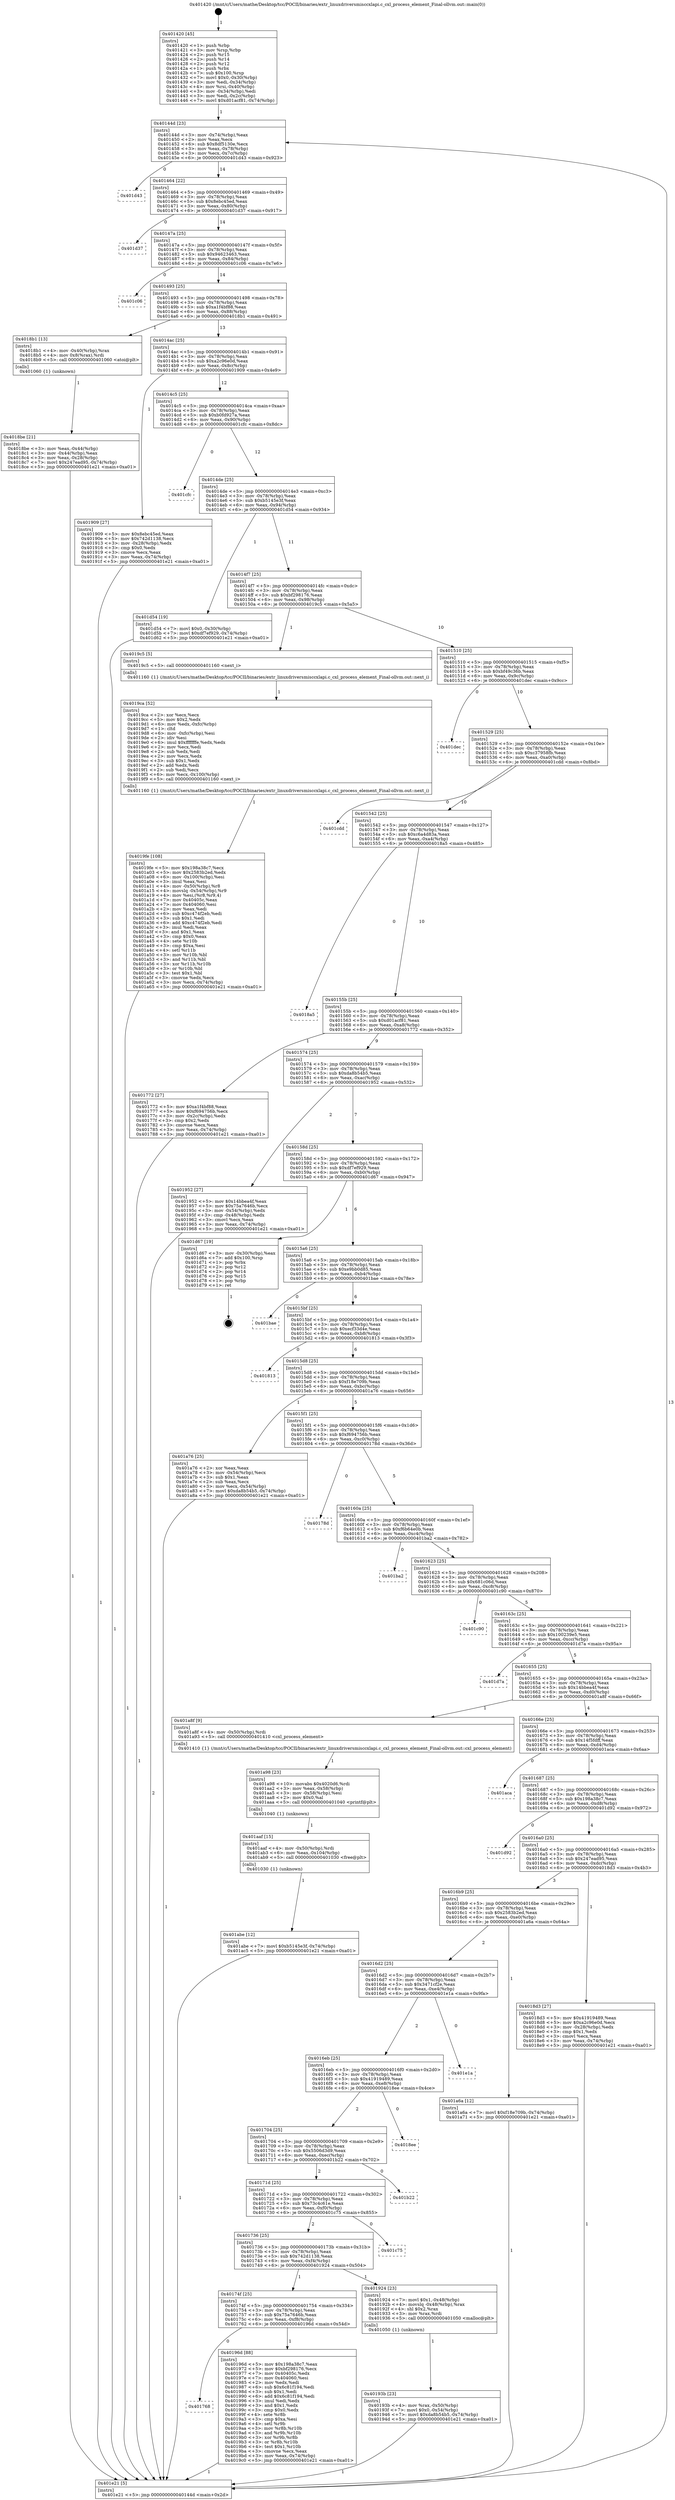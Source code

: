 digraph "0x401420" {
  label = "0x401420 (/mnt/c/Users/mathe/Desktop/tcc/POCII/binaries/extr_linuxdriversmisccxlapi.c_cxl_process_element_Final-ollvm.out::main(0))"
  labelloc = "t"
  node[shape=record]

  Entry [label="",width=0.3,height=0.3,shape=circle,fillcolor=black,style=filled]
  "0x40144d" [label="{
     0x40144d [23]\l
     | [instrs]\l
     &nbsp;&nbsp;0x40144d \<+3\>: mov -0x74(%rbp),%eax\l
     &nbsp;&nbsp;0x401450 \<+2\>: mov %eax,%ecx\l
     &nbsp;&nbsp;0x401452 \<+6\>: sub $0x8df5130e,%ecx\l
     &nbsp;&nbsp;0x401458 \<+3\>: mov %eax,-0x78(%rbp)\l
     &nbsp;&nbsp;0x40145b \<+3\>: mov %ecx,-0x7c(%rbp)\l
     &nbsp;&nbsp;0x40145e \<+6\>: je 0000000000401d43 \<main+0x923\>\l
  }"]
  "0x401d43" [label="{
     0x401d43\l
  }", style=dashed]
  "0x401464" [label="{
     0x401464 [22]\l
     | [instrs]\l
     &nbsp;&nbsp;0x401464 \<+5\>: jmp 0000000000401469 \<main+0x49\>\l
     &nbsp;&nbsp;0x401469 \<+3\>: mov -0x78(%rbp),%eax\l
     &nbsp;&nbsp;0x40146c \<+5\>: sub $0x8ebc45ed,%eax\l
     &nbsp;&nbsp;0x401471 \<+3\>: mov %eax,-0x80(%rbp)\l
     &nbsp;&nbsp;0x401474 \<+6\>: je 0000000000401d37 \<main+0x917\>\l
  }"]
  Exit [label="",width=0.3,height=0.3,shape=circle,fillcolor=black,style=filled,peripheries=2]
  "0x401d37" [label="{
     0x401d37\l
  }", style=dashed]
  "0x40147a" [label="{
     0x40147a [25]\l
     | [instrs]\l
     &nbsp;&nbsp;0x40147a \<+5\>: jmp 000000000040147f \<main+0x5f\>\l
     &nbsp;&nbsp;0x40147f \<+3\>: mov -0x78(%rbp),%eax\l
     &nbsp;&nbsp;0x401482 \<+5\>: sub $0x94623463,%eax\l
     &nbsp;&nbsp;0x401487 \<+6\>: mov %eax,-0x84(%rbp)\l
     &nbsp;&nbsp;0x40148d \<+6\>: je 0000000000401c06 \<main+0x7e6\>\l
  }"]
  "0x401abe" [label="{
     0x401abe [12]\l
     | [instrs]\l
     &nbsp;&nbsp;0x401abe \<+7\>: movl $0xb5145e3f,-0x74(%rbp)\l
     &nbsp;&nbsp;0x401ac5 \<+5\>: jmp 0000000000401e21 \<main+0xa01\>\l
  }"]
  "0x401c06" [label="{
     0x401c06\l
  }", style=dashed]
  "0x401493" [label="{
     0x401493 [25]\l
     | [instrs]\l
     &nbsp;&nbsp;0x401493 \<+5\>: jmp 0000000000401498 \<main+0x78\>\l
     &nbsp;&nbsp;0x401498 \<+3\>: mov -0x78(%rbp),%eax\l
     &nbsp;&nbsp;0x40149b \<+5\>: sub $0xa1f4bf88,%eax\l
     &nbsp;&nbsp;0x4014a0 \<+6\>: mov %eax,-0x88(%rbp)\l
     &nbsp;&nbsp;0x4014a6 \<+6\>: je 00000000004018b1 \<main+0x491\>\l
  }"]
  "0x401aaf" [label="{
     0x401aaf [15]\l
     | [instrs]\l
     &nbsp;&nbsp;0x401aaf \<+4\>: mov -0x50(%rbp),%rdi\l
     &nbsp;&nbsp;0x401ab3 \<+6\>: mov %eax,-0x104(%rbp)\l
     &nbsp;&nbsp;0x401ab9 \<+5\>: call 0000000000401030 \<free@plt\>\l
     | [calls]\l
     &nbsp;&nbsp;0x401030 \{1\} (unknown)\l
  }"]
  "0x4018b1" [label="{
     0x4018b1 [13]\l
     | [instrs]\l
     &nbsp;&nbsp;0x4018b1 \<+4\>: mov -0x40(%rbp),%rax\l
     &nbsp;&nbsp;0x4018b5 \<+4\>: mov 0x8(%rax),%rdi\l
     &nbsp;&nbsp;0x4018b9 \<+5\>: call 0000000000401060 \<atoi@plt\>\l
     | [calls]\l
     &nbsp;&nbsp;0x401060 \{1\} (unknown)\l
  }"]
  "0x4014ac" [label="{
     0x4014ac [25]\l
     | [instrs]\l
     &nbsp;&nbsp;0x4014ac \<+5\>: jmp 00000000004014b1 \<main+0x91\>\l
     &nbsp;&nbsp;0x4014b1 \<+3\>: mov -0x78(%rbp),%eax\l
     &nbsp;&nbsp;0x4014b4 \<+5\>: sub $0xa2c96e0d,%eax\l
     &nbsp;&nbsp;0x4014b9 \<+6\>: mov %eax,-0x8c(%rbp)\l
     &nbsp;&nbsp;0x4014bf \<+6\>: je 0000000000401909 \<main+0x4e9\>\l
  }"]
  "0x401a98" [label="{
     0x401a98 [23]\l
     | [instrs]\l
     &nbsp;&nbsp;0x401a98 \<+10\>: movabs $0x4020d6,%rdi\l
     &nbsp;&nbsp;0x401aa2 \<+3\>: mov %eax,-0x58(%rbp)\l
     &nbsp;&nbsp;0x401aa5 \<+3\>: mov -0x58(%rbp),%esi\l
     &nbsp;&nbsp;0x401aa8 \<+2\>: mov $0x0,%al\l
     &nbsp;&nbsp;0x401aaa \<+5\>: call 0000000000401040 \<printf@plt\>\l
     | [calls]\l
     &nbsp;&nbsp;0x401040 \{1\} (unknown)\l
  }"]
  "0x401909" [label="{
     0x401909 [27]\l
     | [instrs]\l
     &nbsp;&nbsp;0x401909 \<+5\>: mov $0x8ebc45ed,%eax\l
     &nbsp;&nbsp;0x40190e \<+5\>: mov $0x742d1138,%ecx\l
     &nbsp;&nbsp;0x401913 \<+3\>: mov -0x28(%rbp),%edx\l
     &nbsp;&nbsp;0x401916 \<+3\>: cmp $0x0,%edx\l
     &nbsp;&nbsp;0x401919 \<+3\>: cmove %ecx,%eax\l
     &nbsp;&nbsp;0x40191c \<+3\>: mov %eax,-0x74(%rbp)\l
     &nbsp;&nbsp;0x40191f \<+5\>: jmp 0000000000401e21 \<main+0xa01\>\l
  }"]
  "0x4014c5" [label="{
     0x4014c5 [25]\l
     | [instrs]\l
     &nbsp;&nbsp;0x4014c5 \<+5\>: jmp 00000000004014ca \<main+0xaa\>\l
     &nbsp;&nbsp;0x4014ca \<+3\>: mov -0x78(%rbp),%eax\l
     &nbsp;&nbsp;0x4014cd \<+5\>: sub $0xb0fd927a,%eax\l
     &nbsp;&nbsp;0x4014d2 \<+6\>: mov %eax,-0x90(%rbp)\l
     &nbsp;&nbsp;0x4014d8 \<+6\>: je 0000000000401cfc \<main+0x8dc\>\l
  }"]
  "0x4019fe" [label="{
     0x4019fe [108]\l
     | [instrs]\l
     &nbsp;&nbsp;0x4019fe \<+5\>: mov $0x198a38c7,%ecx\l
     &nbsp;&nbsp;0x401a03 \<+5\>: mov $0x2583b2ed,%edx\l
     &nbsp;&nbsp;0x401a08 \<+6\>: mov -0x100(%rbp),%esi\l
     &nbsp;&nbsp;0x401a0e \<+3\>: imul %eax,%esi\l
     &nbsp;&nbsp;0x401a11 \<+4\>: mov -0x50(%rbp),%r8\l
     &nbsp;&nbsp;0x401a15 \<+4\>: movslq -0x54(%rbp),%r9\l
     &nbsp;&nbsp;0x401a19 \<+4\>: mov %esi,(%r8,%r9,4)\l
     &nbsp;&nbsp;0x401a1d \<+7\>: mov 0x40405c,%eax\l
     &nbsp;&nbsp;0x401a24 \<+7\>: mov 0x404060,%esi\l
     &nbsp;&nbsp;0x401a2b \<+2\>: mov %eax,%edi\l
     &nbsp;&nbsp;0x401a2d \<+6\>: sub $0xc474f2eb,%edi\l
     &nbsp;&nbsp;0x401a33 \<+3\>: sub $0x1,%edi\l
     &nbsp;&nbsp;0x401a36 \<+6\>: add $0xc474f2eb,%edi\l
     &nbsp;&nbsp;0x401a3c \<+3\>: imul %edi,%eax\l
     &nbsp;&nbsp;0x401a3f \<+3\>: and $0x1,%eax\l
     &nbsp;&nbsp;0x401a42 \<+3\>: cmp $0x0,%eax\l
     &nbsp;&nbsp;0x401a45 \<+4\>: sete %r10b\l
     &nbsp;&nbsp;0x401a49 \<+3\>: cmp $0xa,%esi\l
     &nbsp;&nbsp;0x401a4c \<+4\>: setl %r11b\l
     &nbsp;&nbsp;0x401a50 \<+3\>: mov %r10b,%bl\l
     &nbsp;&nbsp;0x401a53 \<+3\>: and %r11b,%bl\l
     &nbsp;&nbsp;0x401a56 \<+3\>: xor %r11b,%r10b\l
     &nbsp;&nbsp;0x401a59 \<+3\>: or %r10b,%bl\l
     &nbsp;&nbsp;0x401a5c \<+3\>: test $0x1,%bl\l
     &nbsp;&nbsp;0x401a5f \<+3\>: cmovne %edx,%ecx\l
     &nbsp;&nbsp;0x401a62 \<+3\>: mov %ecx,-0x74(%rbp)\l
     &nbsp;&nbsp;0x401a65 \<+5\>: jmp 0000000000401e21 \<main+0xa01\>\l
  }"]
  "0x401cfc" [label="{
     0x401cfc\l
  }", style=dashed]
  "0x4014de" [label="{
     0x4014de [25]\l
     | [instrs]\l
     &nbsp;&nbsp;0x4014de \<+5\>: jmp 00000000004014e3 \<main+0xc3\>\l
     &nbsp;&nbsp;0x4014e3 \<+3\>: mov -0x78(%rbp),%eax\l
     &nbsp;&nbsp;0x4014e6 \<+5\>: sub $0xb5145e3f,%eax\l
     &nbsp;&nbsp;0x4014eb \<+6\>: mov %eax,-0x94(%rbp)\l
     &nbsp;&nbsp;0x4014f1 \<+6\>: je 0000000000401d54 \<main+0x934\>\l
  }"]
  "0x4019ca" [label="{
     0x4019ca [52]\l
     | [instrs]\l
     &nbsp;&nbsp;0x4019ca \<+2\>: xor %ecx,%ecx\l
     &nbsp;&nbsp;0x4019cc \<+5\>: mov $0x2,%edx\l
     &nbsp;&nbsp;0x4019d1 \<+6\>: mov %edx,-0xfc(%rbp)\l
     &nbsp;&nbsp;0x4019d7 \<+1\>: cltd\l
     &nbsp;&nbsp;0x4019d8 \<+6\>: mov -0xfc(%rbp),%esi\l
     &nbsp;&nbsp;0x4019de \<+2\>: idiv %esi\l
     &nbsp;&nbsp;0x4019e0 \<+6\>: imul $0xfffffffe,%edx,%edx\l
     &nbsp;&nbsp;0x4019e6 \<+2\>: mov %ecx,%edi\l
     &nbsp;&nbsp;0x4019e8 \<+2\>: sub %edx,%edi\l
     &nbsp;&nbsp;0x4019ea \<+2\>: mov %ecx,%edx\l
     &nbsp;&nbsp;0x4019ec \<+3\>: sub $0x1,%edx\l
     &nbsp;&nbsp;0x4019ef \<+2\>: add %edx,%edi\l
     &nbsp;&nbsp;0x4019f1 \<+2\>: sub %edi,%ecx\l
     &nbsp;&nbsp;0x4019f3 \<+6\>: mov %ecx,-0x100(%rbp)\l
     &nbsp;&nbsp;0x4019f9 \<+5\>: call 0000000000401160 \<next_i\>\l
     | [calls]\l
     &nbsp;&nbsp;0x401160 \{1\} (/mnt/c/Users/mathe/Desktop/tcc/POCII/binaries/extr_linuxdriversmisccxlapi.c_cxl_process_element_Final-ollvm.out::next_i)\l
  }"]
  "0x401d54" [label="{
     0x401d54 [19]\l
     | [instrs]\l
     &nbsp;&nbsp;0x401d54 \<+7\>: movl $0x0,-0x30(%rbp)\l
     &nbsp;&nbsp;0x401d5b \<+7\>: movl $0xdf7ef929,-0x74(%rbp)\l
     &nbsp;&nbsp;0x401d62 \<+5\>: jmp 0000000000401e21 \<main+0xa01\>\l
  }"]
  "0x4014f7" [label="{
     0x4014f7 [25]\l
     | [instrs]\l
     &nbsp;&nbsp;0x4014f7 \<+5\>: jmp 00000000004014fc \<main+0xdc\>\l
     &nbsp;&nbsp;0x4014fc \<+3\>: mov -0x78(%rbp),%eax\l
     &nbsp;&nbsp;0x4014ff \<+5\>: sub $0xbf298176,%eax\l
     &nbsp;&nbsp;0x401504 \<+6\>: mov %eax,-0x98(%rbp)\l
     &nbsp;&nbsp;0x40150a \<+6\>: je 00000000004019c5 \<main+0x5a5\>\l
  }"]
  "0x401768" [label="{
     0x401768\l
  }", style=dashed]
  "0x4019c5" [label="{
     0x4019c5 [5]\l
     | [instrs]\l
     &nbsp;&nbsp;0x4019c5 \<+5\>: call 0000000000401160 \<next_i\>\l
     | [calls]\l
     &nbsp;&nbsp;0x401160 \{1\} (/mnt/c/Users/mathe/Desktop/tcc/POCII/binaries/extr_linuxdriversmisccxlapi.c_cxl_process_element_Final-ollvm.out::next_i)\l
  }"]
  "0x401510" [label="{
     0x401510 [25]\l
     | [instrs]\l
     &nbsp;&nbsp;0x401510 \<+5\>: jmp 0000000000401515 \<main+0xf5\>\l
     &nbsp;&nbsp;0x401515 \<+3\>: mov -0x78(%rbp),%eax\l
     &nbsp;&nbsp;0x401518 \<+5\>: sub $0xbf49c36b,%eax\l
     &nbsp;&nbsp;0x40151d \<+6\>: mov %eax,-0x9c(%rbp)\l
     &nbsp;&nbsp;0x401523 \<+6\>: je 0000000000401dec \<main+0x9cc\>\l
  }"]
  "0x40196d" [label="{
     0x40196d [88]\l
     | [instrs]\l
     &nbsp;&nbsp;0x40196d \<+5\>: mov $0x198a38c7,%eax\l
     &nbsp;&nbsp;0x401972 \<+5\>: mov $0xbf298176,%ecx\l
     &nbsp;&nbsp;0x401977 \<+7\>: mov 0x40405c,%edx\l
     &nbsp;&nbsp;0x40197e \<+7\>: mov 0x404060,%esi\l
     &nbsp;&nbsp;0x401985 \<+2\>: mov %edx,%edi\l
     &nbsp;&nbsp;0x401987 \<+6\>: sub $0x6c81f194,%edi\l
     &nbsp;&nbsp;0x40198d \<+3\>: sub $0x1,%edi\l
     &nbsp;&nbsp;0x401990 \<+6\>: add $0x6c81f194,%edi\l
     &nbsp;&nbsp;0x401996 \<+3\>: imul %edi,%edx\l
     &nbsp;&nbsp;0x401999 \<+3\>: and $0x1,%edx\l
     &nbsp;&nbsp;0x40199c \<+3\>: cmp $0x0,%edx\l
     &nbsp;&nbsp;0x40199f \<+4\>: sete %r8b\l
     &nbsp;&nbsp;0x4019a3 \<+3\>: cmp $0xa,%esi\l
     &nbsp;&nbsp;0x4019a6 \<+4\>: setl %r9b\l
     &nbsp;&nbsp;0x4019aa \<+3\>: mov %r8b,%r10b\l
     &nbsp;&nbsp;0x4019ad \<+3\>: and %r9b,%r10b\l
     &nbsp;&nbsp;0x4019b0 \<+3\>: xor %r9b,%r8b\l
     &nbsp;&nbsp;0x4019b3 \<+3\>: or %r8b,%r10b\l
     &nbsp;&nbsp;0x4019b6 \<+4\>: test $0x1,%r10b\l
     &nbsp;&nbsp;0x4019ba \<+3\>: cmovne %ecx,%eax\l
     &nbsp;&nbsp;0x4019bd \<+3\>: mov %eax,-0x74(%rbp)\l
     &nbsp;&nbsp;0x4019c0 \<+5\>: jmp 0000000000401e21 \<main+0xa01\>\l
  }"]
  "0x401dec" [label="{
     0x401dec\l
  }", style=dashed]
  "0x401529" [label="{
     0x401529 [25]\l
     | [instrs]\l
     &nbsp;&nbsp;0x401529 \<+5\>: jmp 000000000040152e \<main+0x10e\>\l
     &nbsp;&nbsp;0x40152e \<+3\>: mov -0x78(%rbp),%eax\l
     &nbsp;&nbsp;0x401531 \<+5\>: sub $0xc37958fb,%eax\l
     &nbsp;&nbsp;0x401536 \<+6\>: mov %eax,-0xa0(%rbp)\l
     &nbsp;&nbsp;0x40153c \<+6\>: je 0000000000401cdd \<main+0x8bd\>\l
  }"]
  "0x40193b" [label="{
     0x40193b [23]\l
     | [instrs]\l
     &nbsp;&nbsp;0x40193b \<+4\>: mov %rax,-0x50(%rbp)\l
     &nbsp;&nbsp;0x40193f \<+7\>: movl $0x0,-0x54(%rbp)\l
     &nbsp;&nbsp;0x401946 \<+7\>: movl $0xda8b54b5,-0x74(%rbp)\l
     &nbsp;&nbsp;0x40194d \<+5\>: jmp 0000000000401e21 \<main+0xa01\>\l
  }"]
  "0x401cdd" [label="{
     0x401cdd\l
  }", style=dashed]
  "0x401542" [label="{
     0x401542 [25]\l
     | [instrs]\l
     &nbsp;&nbsp;0x401542 \<+5\>: jmp 0000000000401547 \<main+0x127\>\l
     &nbsp;&nbsp;0x401547 \<+3\>: mov -0x78(%rbp),%eax\l
     &nbsp;&nbsp;0x40154a \<+5\>: sub $0xc6a4d83a,%eax\l
     &nbsp;&nbsp;0x40154f \<+6\>: mov %eax,-0xa4(%rbp)\l
     &nbsp;&nbsp;0x401555 \<+6\>: je 00000000004018a5 \<main+0x485\>\l
  }"]
  "0x40174f" [label="{
     0x40174f [25]\l
     | [instrs]\l
     &nbsp;&nbsp;0x40174f \<+5\>: jmp 0000000000401754 \<main+0x334\>\l
     &nbsp;&nbsp;0x401754 \<+3\>: mov -0x78(%rbp),%eax\l
     &nbsp;&nbsp;0x401757 \<+5\>: sub $0x75a7646b,%eax\l
     &nbsp;&nbsp;0x40175c \<+6\>: mov %eax,-0xf8(%rbp)\l
     &nbsp;&nbsp;0x401762 \<+6\>: je 000000000040196d \<main+0x54d\>\l
  }"]
  "0x4018a5" [label="{
     0x4018a5\l
  }", style=dashed]
  "0x40155b" [label="{
     0x40155b [25]\l
     | [instrs]\l
     &nbsp;&nbsp;0x40155b \<+5\>: jmp 0000000000401560 \<main+0x140\>\l
     &nbsp;&nbsp;0x401560 \<+3\>: mov -0x78(%rbp),%eax\l
     &nbsp;&nbsp;0x401563 \<+5\>: sub $0xd01acf81,%eax\l
     &nbsp;&nbsp;0x401568 \<+6\>: mov %eax,-0xa8(%rbp)\l
     &nbsp;&nbsp;0x40156e \<+6\>: je 0000000000401772 \<main+0x352\>\l
  }"]
  "0x401924" [label="{
     0x401924 [23]\l
     | [instrs]\l
     &nbsp;&nbsp;0x401924 \<+7\>: movl $0x1,-0x48(%rbp)\l
     &nbsp;&nbsp;0x40192b \<+4\>: movslq -0x48(%rbp),%rax\l
     &nbsp;&nbsp;0x40192f \<+4\>: shl $0x2,%rax\l
     &nbsp;&nbsp;0x401933 \<+3\>: mov %rax,%rdi\l
     &nbsp;&nbsp;0x401936 \<+5\>: call 0000000000401050 \<malloc@plt\>\l
     | [calls]\l
     &nbsp;&nbsp;0x401050 \{1\} (unknown)\l
  }"]
  "0x401772" [label="{
     0x401772 [27]\l
     | [instrs]\l
     &nbsp;&nbsp;0x401772 \<+5\>: mov $0xa1f4bf88,%eax\l
     &nbsp;&nbsp;0x401777 \<+5\>: mov $0xf694756b,%ecx\l
     &nbsp;&nbsp;0x40177c \<+3\>: mov -0x2c(%rbp),%edx\l
     &nbsp;&nbsp;0x40177f \<+3\>: cmp $0x2,%edx\l
     &nbsp;&nbsp;0x401782 \<+3\>: cmovne %ecx,%eax\l
     &nbsp;&nbsp;0x401785 \<+3\>: mov %eax,-0x74(%rbp)\l
     &nbsp;&nbsp;0x401788 \<+5\>: jmp 0000000000401e21 \<main+0xa01\>\l
  }"]
  "0x401574" [label="{
     0x401574 [25]\l
     | [instrs]\l
     &nbsp;&nbsp;0x401574 \<+5\>: jmp 0000000000401579 \<main+0x159\>\l
     &nbsp;&nbsp;0x401579 \<+3\>: mov -0x78(%rbp),%eax\l
     &nbsp;&nbsp;0x40157c \<+5\>: sub $0xda8b54b5,%eax\l
     &nbsp;&nbsp;0x401581 \<+6\>: mov %eax,-0xac(%rbp)\l
     &nbsp;&nbsp;0x401587 \<+6\>: je 0000000000401952 \<main+0x532\>\l
  }"]
  "0x401e21" [label="{
     0x401e21 [5]\l
     | [instrs]\l
     &nbsp;&nbsp;0x401e21 \<+5\>: jmp 000000000040144d \<main+0x2d\>\l
  }"]
  "0x401420" [label="{
     0x401420 [45]\l
     | [instrs]\l
     &nbsp;&nbsp;0x401420 \<+1\>: push %rbp\l
     &nbsp;&nbsp;0x401421 \<+3\>: mov %rsp,%rbp\l
     &nbsp;&nbsp;0x401424 \<+2\>: push %r15\l
     &nbsp;&nbsp;0x401426 \<+2\>: push %r14\l
     &nbsp;&nbsp;0x401428 \<+2\>: push %r12\l
     &nbsp;&nbsp;0x40142a \<+1\>: push %rbx\l
     &nbsp;&nbsp;0x40142b \<+7\>: sub $0x100,%rsp\l
     &nbsp;&nbsp;0x401432 \<+7\>: movl $0x0,-0x30(%rbp)\l
     &nbsp;&nbsp;0x401439 \<+3\>: mov %edi,-0x34(%rbp)\l
     &nbsp;&nbsp;0x40143c \<+4\>: mov %rsi,-0x40(%rbp)\l
     &nbsp;&nbsp;0x401440 \<+3\>: mov -0x34(%rbp),%edi\l
     &nbsp;&nbsp;0x401443 \<+3\>: mov %edi,-0x2c(%rbp)\l
     &nbsp;&nbsp;0x401446 \<+7\>: movl $0xd01acf81,-0x74(%rbp)\l
  }"]
  "0x4018be" [label="{
     0x4018be [21]\l
     | [instrs]\l
     &nbsp;&nbsp;0x4018be \<+3\>: mov %eax,-0x44(%rbp)\l
     &nbsp;&nbsp;0x4018c1 \<+3\>: mov -0x44(%rbp),%eax\l
     &nbsp;&nbsp;0x4018c4 \<+3\>: mov %eax,-0x28(%rbp)\l
     &nbsp;&nbsp;0x4018c7 \<+7\>: movl $0x247ead95,-0x74(%rbp)\l
     &nbsp;&nbsp;0x4018ce \<+5\>: jmp 0000000000401e21 \<main+0xa01\>\l
  }"]
  "0x401736" [label="{
     0x401736 [25]\l
     | [instrs]\l
     &nbsp;&nbsp;0x401736 \<+5\>: jmp 000000000040173b \<main+0x31b\>\l
     &nbsp;&nbsp;0x40173b \<+3\>: mov -0x78(%rbp),%eax\l
     &nbsp;&nbsp;0x40173e \<+5\>: sub $0x742d1138,%eax\l
     &nbsp;&nbsp;0x401743 \<+6\>: mov %eax,-0xf4(%rbp)\l
     &nbsp;&nbsp;0x401749 \<+6\>: je 0000000000401924 \<main+0x504\>\l
  }"]
  "0x401952" [label="{
     0x401952 [27]\l
     | [instrs]\l
     &nbsp;&nbsp;0x401952 \<+5\>: mov $0x14bbea4f,%eax\l
     &nbsp;&nbsp;0x401957 \<+5\>: mov $0x75a7646b,%ecx\l
     &nbsp;&nbsp;0x40195c \<+3\>: mov -0x54(%rbp),%edx\l
     &nbsp;&nbsp;0x40195f \<+3\>: cmp -0x48(%rbp),%edx\l
     &nbsp;&nbsp;0x401962 \<+3\>: cmovl %ecx,%eax\l
     &nbsp;&nbsp;0x401965 \<+3\>: mov %eax,-0x74(%rbp)\l
     &nbsp;&nbsp;0x401968 \<+5\>: jmp 0000000000401e21 \<main+0xa01\>\l
  }"]
  "0x40158d" [label="{
     0x40158d [25]\l
     | [instrs]\l
     &nbsp;&nbsp;0x40158d \<+5\>: jmp 0000000000401592 \<main+0x172\>\l
     &nbsp;&nbsp;0x401592 \<+3\>: mov -0x78(%rbp),%eax\l
     &nbsp;&nbsp;0x401595 \<+5\>: sub $0xdf7ef929,%eax\l
     &nbsp;&nbsp;0x40159a \<+6\>: mov %eax,-0xb0(%rbp)\l
     &nbsp;&nbsp;0x4015a0 \<+6\>: je 0000000000401d67 \<main+0x947\>\l
  }"]
  "0x401c75" [label="{
     0x401c75\l
  }", style=dashed]
  "0x401d67" [label="{
     0x401d67 [19]\l
     | [instrs]\l
     &nbsp;&nbsp;0x401d67 \<+3\>: mov -0x30(%rbp),%eax\l
     &nbsp;&nbsp;0x401d6a \<+7\>: add $0x100,%rsp\l
     &nbsp;&nbsp;0x401d71 \<+1\>: pop %rbx\l
     &nbsp;&nbsp;0x401d72 \<+2\>: pop %r12\l
     &nbsp;&nbsp;0x401d74 \<+2\>: pop %r14\l
     &nbsp;&nbsp;0x401d76 \<+2\>: pop %r15\l
     &nbsp;&nbsp;0x401d78 \<+1\>: pop %rbp\l
     &nbsp;&nbsp;0x401d79 \<+1\>: ret\l
  }"]
  "0x4015a6" [label="{
     0x4015a6 [25]\l
     | [instrs]\l
     &nbsp;&nbsp;0x4015a6 \<+5\>: jmp 00000000004015ab \<main+0x18b\>\l
     &nbsp;&nbsp;0x4015ab \<+3\>: mov -0x78(%rbp),%eax\l
     &nbsp;&nbsp;0x4015ae \<+5\>: sub $0xe9bb0d85,%eax\l
     &nbsp;&nbsp;0x4015b3 \<+6\>: mov %eax,-0xb4(%rbp)\l
     &nbsp;&nbsp;0x4015b9 \<+6\>: je 0000000000401bae \<main+0x78e\>\l
  }"]
  "0x40171d" [label="{
     0x40171d [25]\l
     | [instrs]\l
     &nbsp;&nbsp;0x40171d \<+5\>: jmp 0000000000401722 \<main+0x302\>\l
     &nbsp;&nbsp;0x401722 \<+3\>: mov -0x78(%rbp),%eax\l
     &nbsp;&nbsp;0x401725 \<+5\>: sub $0x73c4c61e,%eax\l
     &nbsp;&nbsp;0x40172a \<+6\>: mov %eax,-0xf0(%rbp)\l
     &nbsp;&nbsp;0x401730 \<+6\>: je 0000000000401c75 \<main+0x855\>\l
  }"]
  "0x401bae" [label="{
     0x401bae\l
  }", style=dashed]
  "0x4015bf" [label="{
     0x4015bf [25]\l
     | [instrs]\l
     &nbsp;&nbsp;0x4015bf \<+5\>: jmp 00000000004015c4 \<main+0x1a4\>\l
     &nbsp;&nbsp;0x4015c4 \<+3\>: mov -0x78(%rbp),%eax\l
     &nbsp;&nbsp;0x4015c7 \<+5\>: sub $0xecf33d4e,%eax\l
     &nbsp;&nbsp;0x4015cc \<+6\>: mov %eax,-0xb8(%rbp)\l
     &nbsp;&nbsp;0x4015d2 \<+6\>: je 0000000000401813 \<main+0x3f3\>\l
  }"]
  "0x401b22" [label="{
     0x401b22\l
  }", style=dashed]
  "0x401813" [label="{
     0x401813\l
  }", style=dashed]
  "0x4015d8" [label="{
     0x4015d8 [25]\l
     | [instrs]\l
     &nbsp;&nbsp;0x4015d8 \<+5\>: jmp 00000000004015dd \<main+0x1bd\>\l
     &nbsp;&nbsp;0x4015dd \<+3\>: mov -0x78(%rbp),%eax\l
     &nbsp;&nbsp;0x4015e0 \<+5\>: sub $0xf18e709b,%eax\l
     &nbsp;&nbsp;0x4015e5 \<+6\>: mov %eax,-0xbc(%rbp)\l
     &nbsp;&nbsp;0x4015eb \<+6\>: je 0000000000401a76 \<main+0x656\>\l
  }"]
  "0x401704" [label="{
     0x401704 [25]\l
     | [instrs]\l
     &nbsp;&nbsp;0x401704 \<+5\>: jmp 0000000000401709 \<main+0x2e9\>\l
     &nbsp;&nbsp;0x401709 \<+3\>: mov -0x78(%rbp),%eax\l
     &nbsp;&nbsp;0x40170c \<+5\>: sub $0x5506d3d9,%eax\l
     &nbsp;&nbsp;0x401711 \<+6\>: mov %eax,-0xec(%rbp)\l
     &nbsp;&nbsp;0x401717 \<+6\>: je 0000000000401b22 \<main+0x702\>\l
  }"]
  "0x401a76" [label="{
     0x401a76 [25]\l
     | [instrs]\l
     &nbsp;&nbsp;0x401a76 \<+2\>: xor %eax,%eax\l
     &nbsp;&nbsp;0x401a78 \<+3\>: mov -0x54(%rbp),%ecx\l
     &nbsp;&nbsp;0x401a7b \<+3\>: sub $0x1,%eax\l
     &nbsp;&nbsp;0x401a7e \<+2\>: sub %eax,%ecx\l
     &nbsp;&nbsp;0x401a80 \<+3\>: mov %ecx,-0x54(%rbp)\l
     &nbsp;&nbsp;0x401a83 \<+7\>: movl $0xda8b54b5,-0x74(%rbp)\l
     &nbsp;&nbsp;0x401a8a \<+5\>: jmp 0000000000401e21 \<main+0xa01\>\l
  }"]
  "0x4015f1" [label="{
     0x4015f1 [25]\l
     | [instrs]\l
     &nbsp;&nbsp;0x4015f1 \<+5\>: jmp 00000000004015f6 \<main+0x1d6\>\l
     &nbsp;&nbsp;0x4015f6 \<+3\>: mov -0x78(%rbp),%eax\l
     &nbsp;&nbsp;0x4015f9 \<+5\>: sub $0xf694756b,%eax\l
     &nbsp;&nbsp;0x4015fe \<+6\>: mov %eax,-0xc0(%rbp)\l
     &nbsp;&nbsp;0x401604 \<+6\>: je 000000000040178d \<main+0x36d\>\l
  }"]
  "0x4018ee" [label="{
     0x4018ee\l
  }", style=dashed]
  "0x40178d" [label="{
     0x40178d\l
  }", style=dashed]
  "0x40160a" [label="{
     0x40160a [25]\l
     | [instrs]\l
     &nbsp;&nbsp;0x40160a \<+5\>: jmp 000000000040160f \<main+0x1ef\>\l
     &nbsp;&nbsp;0x40160f \<+3\>: mov -0x78(%rbp),%eax\l
     &nbsp;&nbsp;0x401612 \<+5\>: sub $0xf6b64e0b,%eax\l
     &nbsp;&nbsp;0x401617 \<+6\>: mov %eax,-0xc4(%rbp)\l
     &nbsp;&nbsp;0x40161d \<+6\>: je 0000000000401ba2 \<main+0x782\>\l
  }"]
  "0x4016eb" [label="{
     0x4016eb [25]\l
     | [instrs]\l
     &nbsp;&nbsp;0x4016eb \<+5\>: jmp 00000000004016f0 \<main+0x2d0\>\l
     &nbsp;&nbsp;0x4016f0 \<+3\>: mov -0x78(%rbp),%eax\l
     &nbsp;&nbsp;0x4016f3 \<+5\>: sub $0x41919489,%eax\l
     &nbsp;&nbsp;0x4016f8 \<+6\>: mov %eax,-0xe8(%rbp)\l
     &nbsp;&nbsp;0x4016fe \<+6\>: je 00000000004018ee \<main+0x4ce\>\l
  }"]
  "0x401ba2" [label="{
     0x401ba2\l
  }", style=dashed]
  "0x401623" [label="{
     0x401623 [25]\l
     | [instrs]\l
     &nbsp;&nbsp;0x401623 \<+5\>: jmp 0000000000401628 \<main+0x208\>\l
     &nbsp;&nbsp;0x401628 \<+3\>: mov -0x78(%rbp),%eax\l
     &nbsp;&nbsp;0x40162b \<+5\>: sub $0x681c06d,%eax\l
     &nbsp;&nbsp;0x401630 \<+6\>: mov %eax,-0xc8(%rbp)\l
     &nbsp;&nbsp;0x401636 \<+6\>: je 0000000000401c90 \<main+0x870\>\l
  }"]
  "0x401e1a" [label="{
     0x401e1a\l
  }", style=dashed]
  "0x401c90" [label="{
     0x401c90\l
  }", style=dashed]
  "0x40163c" [label="{
     0x40163c [25]\l
     | [instrs]\l
     &nbsp;&nbsp;0x40163c \<+5\>: jmp 0000000000401641 \<main+0x221\>\l
     &nbsp;&nbsp;0x401641 \<+3\>: mov -0x78(%rbp),%eax\l
     &nbsp;&nbsp;0x401644 \<+5\>: sub $0x100239e5,%eax\l
     &nbsp;&nbsp;0x401649 \<+6\>: mov %eax,-0xcc(%rbp)\l
     &nbsp;&nbsp;0x40164f \<+6\>: je 0000000000401d7a \<main+0x95a\>\l
  }"]
  "0x4016d2" [label="{
     0x4016d2 [25]\l
     | [instrs]\l
     &nbsp;&nbsp;0x4016d2 \<+5\>: jmp 00000000004016d7 \<main+0x2b7\>\l
     &nbsp;&nbsp;0x4016d7 \<+3\>: mov -0x78(%rbp),%eax\l
     &nbsp;&nbsp;0x4016da \<+5\>: sub $0x3471cf2e,%eax\l
     &nbsp;&nbsp;0x4016df \<+6\>: mov %eax,-0xe4(%rbp)\l
     &nbsp;&nbsp;0x4016e5 \<+6\>: je 0000000000401e1a \<main+0x9fa\>\l
  }"]
  "0x401d7a" [label="{
     0x401d7a\l
  }", style=dashed]
  "0x401655" [label="{
     0x401655 [25]\l
     | [instrs]\l
     &nbsp;&nbsp;0x401655 \<+5\>: jmp 000000000040165a \<main+0x23a\>\l
     &nbsp;&nbsp;0x40165a \<+3\>: mov -0x78(%rbp),%eax\l
     &nbsp;&nbsp;0x40165d \<+5\>: sub $0x14bbea4f,%eax\l
     &nbsp;&nbsp;0x401662 \<+6\>: mov %eax,-0xd0(%rbp)\l
     &nbsp;&nbsp;0x401668 \<+6\>: je 0000000000401a8f \<main+0x66f\>\l
  }"]
  "0x401a6a" [label="{
     0x401a6a [12]\l
     | [instrs]\l
     &nbsp;&nbsp;0x401a6a \<+7\>: movl $0xf18e709b,-0x74(%rbp)\l
     &nbsp;&nbsp;0x401a71 \<+5\>: jmp 0000000000401e21 \<main+0xa01\>\l
  }"]
  "0x401a8f" [label="{
     0x401a8f [9]\l
     | [instrs]\l
     &nbsp;&nbsp;0x401a8f \<+4\>: mov -0x50(%rbp),%rdi\l
     &nbsp;&nbsp;0x401a93 \<+5\>: call 0000000000401410 \<cxl_process_element\>\l
     | [calls]\l
     &nbsp;&nbsp;0x401410 \{1\} (/mnt/c/Users/mathe/Desktop/tcc/POCII/binaries/extr_linuxdriversmisccxlapi.c_cxl_process_element_Final-ollvm.out::cxl_process_element)\l
  }"]
  "0x40166e" [label="{
     0x40166e [25]\l
     | [instrs]\l
     &nbsp;&nbsp;0x40166e \<+5\>: jmp 0000000000401673 \<main+0x253\>\l
     &nbsp;&nbsp;0x401673 \<+3\>: mov -0x78(%rbp),%eax\l
     &nbsp;&nbsp;0x401676 \<+5\>: sub $0x14f5fdff,%eax\l
     &nbsp;&nbsp;0x40167b \<+6\>: mov %eax,-0xd4(%rbp)\l
     &nbsp;&nbsp;0x401681 \<+6\>: je 0000000000401aca \<main+0x6aa\>\l
  }"]
  "0x4016b9" [label="{
     0x4016b9 [25]\l
     | [instrs]\l
     &nbsp;&nbsp;0x4016b9 \<+5\>: jmp 00000000004016be \<main+0x29e\>\l
     &nbsp;&nbsp;0x4016be \<+3\>: mov -0x78(%rbp),%eax\l
     &nbsp;&nbsp;0x4016c1 \<+5\>: sub $0x2583b2ed,%eax\l
     &nbsp;&nbsp;0x4016c6 \<+6\>: mov %eax,-0xe0(%rbp)\l
     &nbsp;&nbsp;0x4016cc \<+6\>: je 0000000000401a6a \<main+0x64a\>\l
  }"]
  "0x401aca" [label="{
     0x401aca\l
  }", style=dashed]
  "0x401687" [label="{
     0x401687 [25]\l
     | [instrs]\l
     &nbsp;&nbsp;0x401687 \<+5\>: jmp 000000000040168c \<main+0x26c\>\l
     &nbsp;&nbsp;0x40168c \<+3\>: mov -0x78(%rbp),%eax\l
     &nbsp;&nbsp;0x40168f \<+5\>: sub $0x198a38c7,%eax\l
     &nbsp;&nbsp;0x401694 \<+6\>: mov %eax,-0xd8(%rbp)\l
     &nbsp;&nbsp;0x40169a \<+6\>: je 0000000000401d92 \<main+0x972\>\l
  }"]
  "0x4018d3" [label="{
     0x4018d3 [27]\l
     | [instrs]\l
     &nbsp;&nbsp;0x4018d3 \<+5\>: mov $0x41919489,%eax\l
     &nbsp;&nbsp;0x4018d8 \<+5\>: mov $0xa2c96e0d,%ecx\l
     &nbsp;&nbsp;0x4018dd \<+3\>: mov -0x28(%rbp),%edx\l
     &nbsp;&nbsp;0x4018e0 \<+3\>: cmp $0x1,%edx\l
     &nbsp;&nbsp;0x4018e3 \<+3\>: cmovl %ecx,%eax\l
     &nbsp;&nbsp;0x4018e6 \<+3\>: mov %eax,-0x74(%rbp)\l
     &nbsp;&nbsp;0x4018e9 \<+5\>: jmp 0000000000401e21 \<main+0xa01\>\l
  }"]
  "0x401d92" [label="{
     0x401d92\l
  }", style=dashed]
  "0x4016a0" [label="{
     0x4016a0 [25]\l
     | [instrs]\l
     &nbsp;&nbsp;0x4016a0 \<+5\>: jmp 00000000004016a5 \<main+0x285\>\l
     &nbsp;&nbsp;0x4016a5 \<+3\>: mov -0x78(%rbp),%eax\l
     &nbsp;&nbsp;0x4016a8 \<+5\>: sub $0x247ead95,%eax\l
     &nbsp;&nbsp;0x4016ad \<+6\>: mov %eax,-0xdc(%rbp)\l
     &nbsp;&nbsp;0x4016b3 \<+6\>: je 00000000004018d3 \<main+0x4b3\>\l
  }"]
  Entry -> "0x401420" [label=" 1"]
  "0x40144d" -> "0x401d43" [label=" 0"]
  "0x40144d" -> "0x401464" [label=" 14"]
  "0x401d67" -> Exit [label=" 1"]
  "0x401464" -> "0x401d37" [label=" 0"]
  "0x401464" -> "0x40147a" [label=" 14"]
  "0x401d54" -> "0x401e21" [label=" 1"]
  "0x40147a" -> "0x401c06" [label=" 0"]
  "0x40147a" -> "0x401493" [label=" 14"]
  "0x401abe" -> "0x401e21" [label=" 1"]
  "0x401493" -> "0x4018b1" [label=" 1"]
  "0x401493" -> "0x4014ac" [label=" 13"]
  "0x401aaf" -> "0x401abe" [label=" 1"]
  "0x4014ac" -> "0x401909" [label=" 1"]
  "0x4014ac" -> "0x4014c5" [label=" 12"]
  "0x401a98" -> "0x401aaf" [label=" 1"]
  "0x4014c5" -> "0x401cfc" [label=" 0"]
  "0x4014c5" -> "0x4014de" [label=" 12"]
  "0x401a8f" -> "0x401a98" [label=" 1"]
  "0x4014de" -> "0x401d54" [label=" 1"]
  "0x4014de" -> "0x4014f7" [label=" 11"]
  "0x401a76" -> "0x401e21" [label=" 1"]
  "0x4014f7" -> "0x4019c5" [label=" 1"]
  "0x4014f7" -> "0x401510" [label=" 10"]
  "0x401a6a" -> "0x401e21" [label=" 1"]
  "0x401510" -> "0x401dec" [label=" 0"]
  "0x401510" -> "0x401529" [label=" 10"]
  "0x4019fe" -> "0x401e21" [label=" 1"]
  "0x401529" -> "0x401cdd" [label=" 0"]
  "0x401529" -> "0x401542" [label=" 10"]
  "0x4019c5" -> "0x4019ca" [label=" 1"]
  "0x401542" -> "0x4018a5" [label=" 0"]
  "0x401542" -> "0x40155b" [label=" 10"]
  "0x40196d" -> "0x401e21" [label=" 1"]
  "0x40155b" -> "0x401772" [label=" 1"]
  "0x40155b" -> "0x401574" [label=" 9"]
  "0x401772" -> "0x401e21" [label=" 1"]
  "0x401420" -> "0x40144d" [label=" 1"]
  "0x401e21" -> "0x40144d" [label=" 13"]
  "0x4018b1" -> "0x4018be" [label=" 1"]
  "0x4018be" -> "0x401e21" [label=" 1"]
  "0x40174f" -> "0x401768" [label=" 0"]
  "0x401574" -> "0x401952" [label=" 2"]
  "0x401574" -> "0x40158d" [label=" 7"]
  "0x4019ca" -> "0x4019fe" [label=" 1"]
  "0x40158d" -> "0x401d67" [label=" 1"]
  "0x40158d" -> "0x4015a6" [label=" 6"]
  "0x401952" -> "0x401e21" [label=" 2"]
  "0x4015a6" -> "0x401bae" [label=" 0"]
  "0x4015a6" -> "0x4015bf" [label=" 6"]
  "0x401924" -> "0x40193b" [label=" 1"]
  "0x4015bf" -> "0x401813" [label=" 0"]
  "0x4015bf" -> "0x4015d8" [label=" 6"]
  "0x401736" -> "0x40174f" [label=" 1"]
  "0x4015d8" -> "0x401a76" [label=" 1"]
  "0x4015d8" -> "0x4015f1" [label=" 5"]
  "0x40174f" -> "0x40196d" [label=" 1"]
  "0x4015f1" -> "0x40178d" [label=" 0"]
  "0x4015f1" -> "0x40160a" [label=" 5"]
  "0x40171d" -> "0x401736" [label=" 2"]
  "0x40160a" -> "0x401ba2" [label=" 0"]
  "0x40160a" -> "0x401623" [label=" 5"]
  "0x40193b" -> "0x401e21" [label=" 1"]
  "0x401623" -> "0x401c90" [label=" 0"]
  "0x401623" -> "0x40163c" [label=" 5"]
  "0x401704" -> "0x40171d" [label=" 2"]
  "0x40163c" -> "0x401d7a" [label=" 0"]
  "0x40163c" -> "0x401655" [label=" 5"]
  "0x401736" -> "0x401924" [label=" 1"]
  "0x401655" -> "0x401a8f" [label=" 1"]
  "0x401655" -> "0x40166e" [label=" 4"]
  "0x4016eb" -> "0x401704" [label=" 2"]
  "0x40166e" -> "0x401aca" [label=" 0"]
  "0x40166e" -> "0x401687" [label=" 4"]
  "0x40171d" -> "0x401c75" [label=" 0"]
  "0x401687" -> "0x401d92" [label=" 0"]
  "0x401687" -> "0x4016a0" [label=" 4"]
  "0x4016d2" -> "0x4016eb" [label=" 2"]
  "0x4016a0" -> "0x4018d3" [label=" 1"]
  "0x4016a0" -> "0x4016b9" [label=" 3"]
  "0x4018d3" -> "0x401e21" [label=" 1"]
  "0x401909" -> "0x401e21" [label=" 1"]
  "0x4016eb" -> "0x4018ee" [label=" 0"]
  "0x4016b9" -> "0x401a6a" [label=" 1"]
  "0x4016b9" -> "0x4016d2" [label=" 2"]
  "0x401704" -> "0x401b22" [label=" 0"]
  "0x4016d2" -> "0x401e1a" [label=" 0"]
}
